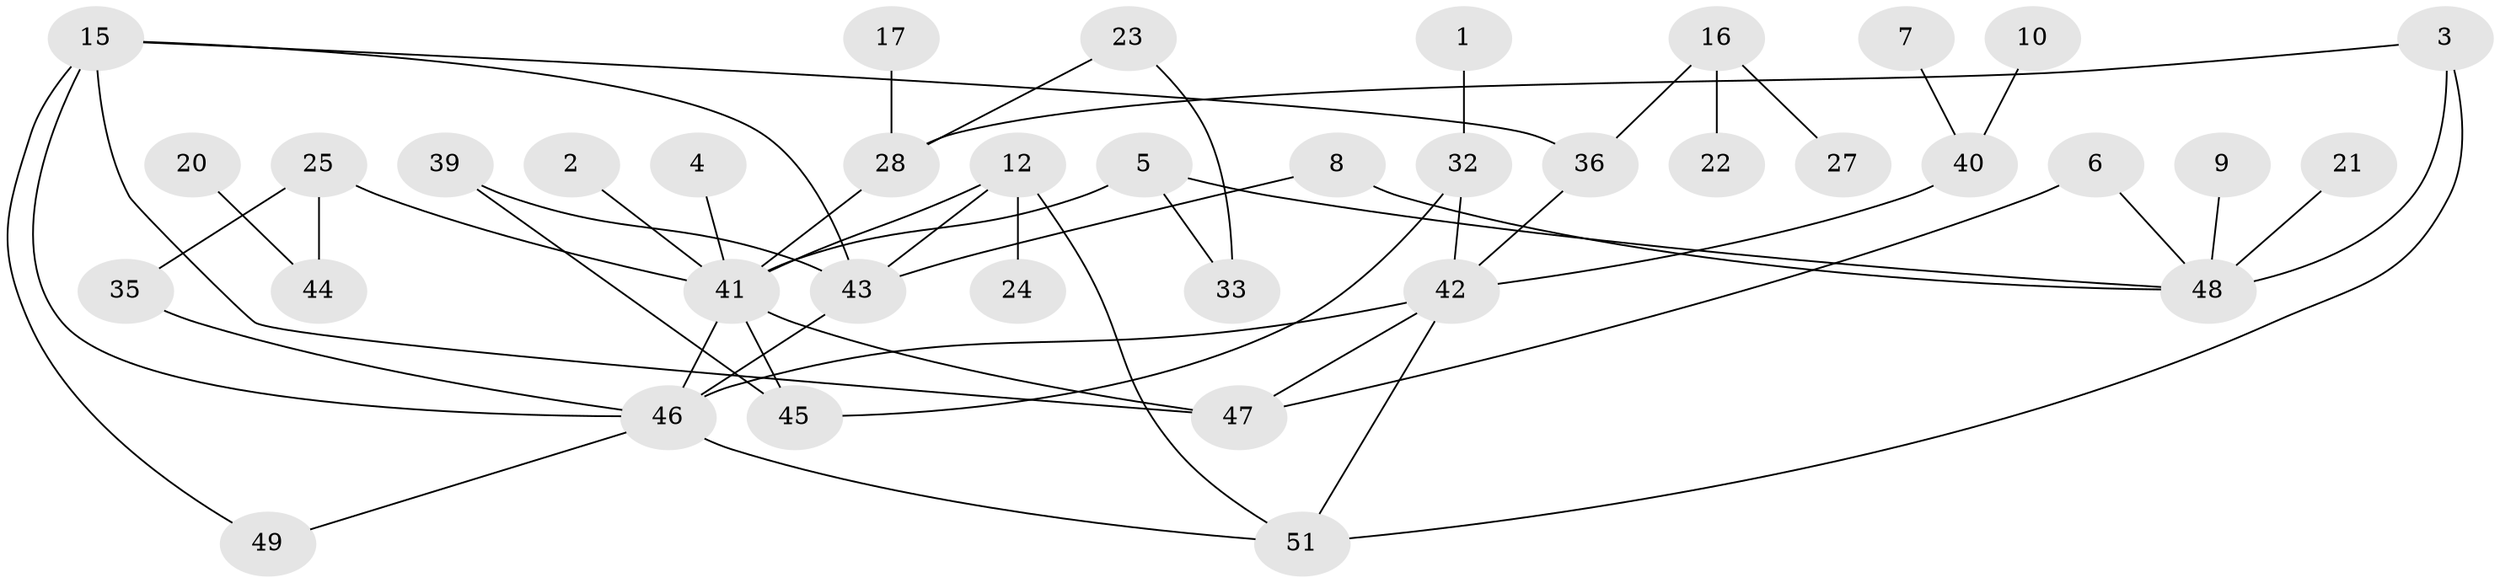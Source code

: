 // original degree distribution, {1: 0.297029702970297, 2: 0.2871287128712871, 3: 0.15841584158415842, 5: 0.0297029702970297, 4: 0.1188118811881188, 0: 0.09900990099009901, 7: 0.009900990099009901}
// Generated by graph-tools (version 1.1) at 2025/25/03/09/25 03:25:24]
// undirected, 38 vertices, 53 edges
graph export_dot {
graph [start="1"]
  node [color=gray90,style=filled];
  1;
  2;
  3;
  4;
  5;
  6;
  7;
  8;
  9;
  10;
  12;
  15;
  16;
  17;
  20;
  21;
  22;
  23;
  24;
  25;
  27;
  28;
  32;
  33;
  35;
  36;
  39;
  40;
  41;
  42;
  43;
  44;
  45;
  46;
  47;
  48;
  49;
  51;
  1 -- 32 [weight=1.0];
  2 -- 41 [weight=1.0];
  3 -- 28 [weight=1.0];
  3 -- 48 [weight=1.0];
  3 -- 51 [weight=1.0];
  4 -- 41 [weight=1.0];
  5 -- 33 [weight=1.0];
  5 -- 41 [weight=1.0];
  5 -- 48 [weight=1.0];
  6 -- 47 [weight=1.0];
  6 -- 48 [weight=1.0];
  7 -- 40 [weight=1.0];
  8 -- 43 [weight=1.0];
  8 -- 48 [weight=1.0];
  9 -- 48 [weight=1.0];
  10 -- 40 [weight=1.0];
  12 -- 24 [weight=1.0];
  12 -- 41 [weight=1.0];
  12 -- 43 [weight=1.0];
  12 -- 51 [weight=1.0];
  15 -- 36 [weight=1.0];
  15 -- 43 [weight=1.0];
  15 -- 46 [weight=1.0];
  15 -- 47 [weight=1.0];
  15 -- 49 [weight=1.0];
  16 -- 22 [weight=1.0];
  16 -- 27 [weight=1.0];
  16 -- 36 [weight=1.0];
  17 -- 28 [weight=1.0];
  20 -- 44 [weight=1.0];
  21 -- 48 [weight=1.0];
  23 -- 28 [weight=1.0];
  23 -- 33 [weight=1.0];
  25 -- 35 [weight=1.0];
  25 -- 41 [weight=1.0];
  25 -- 44 [weight=1.0];
  28 -- 41 [weight=1.0];
  32 -- 42 [weight=1.0];
  32 -- 45 [weight=1.0];
  35 -- 46 [weight=1.0];
  36 -- 42 [weight=1.0];
  39 -- 43 [weight=1.0];
  39 -- 45 [weight=1.0];
  40 -- 42 [weight=1.0];
  41 -- 45 [weight=1.0];
  41 -- 46 [weight=1.0];
  41 -- 47 [weight=1.0];
  42 -- 46 [weight=1.0];
  42 -- 47 [weight=1.0];
  42 -- 51 [weight=1.0];
  43 -- 46 [weight=1.0];
  46 -- 49 [weight=1.0];
  46 -- 51 [weight=1.0];
}
